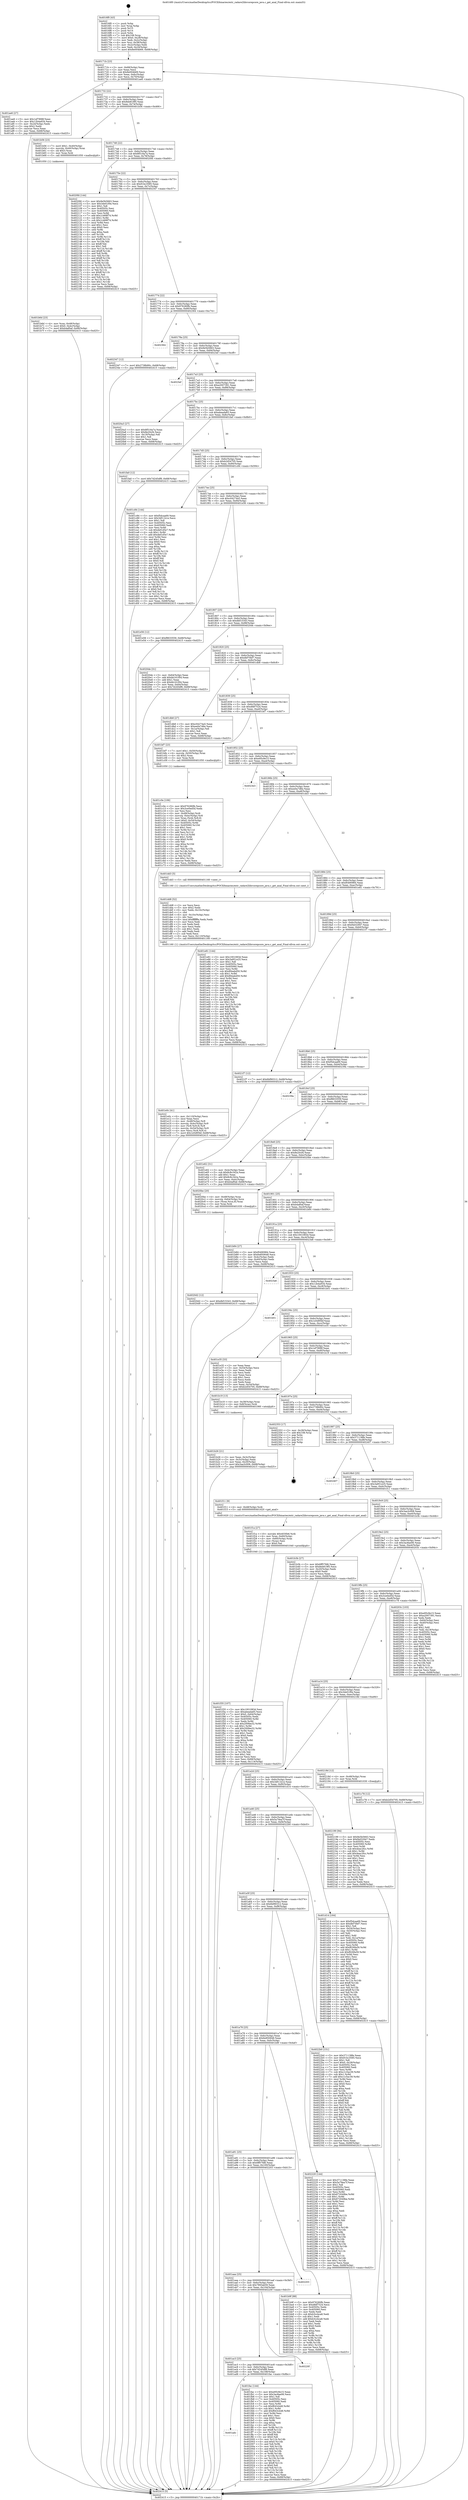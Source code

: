 digraph "0x4016f0" {
  label = "0x4016f0 (/mnt/c/Users/mathe/Desktop/tcc/POCII/binaries/extr_radare2librcorepcore_java.c_get_anal_Final-ollvm.out::main(0))"
  labelloc = "t"
  node[shape=record]

  Entry [label="",width=0.3,height=0.3,shape=circle,fillcolor=black,style=filled]
  "0x40171b" [label="{
     0x40171b [23]\l
     | [instrs]\l
     &nbsp;&nbsp;0x40171b \<+3\>: mov -0x68(%rbp),%eax\l
     &nbsp;&nbsp;0x40171e \<+2\>: mov %eax,%ecx\l
     &nbsp;&nbsp;0x401720 \<+6\>: sub $0x8e004b69,%ecx\l
     &nbsp;&nbsp;0x401726 \<+3\>: mov %eax,-0x6c(%rbp)\l
     &nbsp;&nbsp;0x401729 \<+3\>: mov %ecx,-0x70(%rbp)\l
     &nbsp;&nbsp;0x40172c \<+6\>: je 0000000000401ae6 \<main+0x3f6\>\l
  }"]
  "0x401ae6" [label="{
     0x401ae6 [27]\l
     | [instrs]\l
     &nbsp;&nbsp;0x401ae6 \<+5\>: mov $0x1ef7898f,%eax\l
     &nbsp;&nbsp;0x401aeb \<+5\>: mov $0x12b4a934,%ecx\l
     &nbsp;&nbsp;0x401af0 \<+3\>: mov -0x24(%rbp),%edx\l
     &nbsp;&nbsp;0x401af3 \<+3\>: cmp $0x2,%edx\l
     &nbsp;&nbsp;0x401af6 \<+3\>: cmovne %ecx,%eax\l
     &nbsp;&nbsp;0x401af9 \<+3\>: mov %eax,-0x68(%rbp)\l
     &nbsp;&nbsp;0x401afc \<+5\>: jmp 0000000000402415 \<main+0xd25\>\l
  }"]
  "0x401732" [label="{
     0x401732 [22]\l
     | [instrs]\l
     &nbsp;&nbsp;0x401732 \<+5\>: jmp 0000000000401737 \<main+0x47\>\l
     &nbsp;&nbsp;0x401737 \<+3\>: mov -0x6c(%rbp),%eax\l
     &nbsp;&nbsp;0x40173a \<+5\>: sub $0x8eb819f5,%eax\l
     &nbsp;&nbsp;0x40173f \<+3\>: mov %eax,-0x74(%rbp)\l
     &nbsp;&nbsp;0x401742 \<+6\>: je 0000000000401b56 \<main+0x466\>\l
  }"]
  "0x402415" [label="{
     0x402415 [5]\l
     | [instrs]\l
     &nbsp;&nbsp;0x402415 \<+5\>: jmp 000000000040171b \<main+0x2b\>\l
  }"]
  "0x4016f0" [label="{
     0x4016f0 [43]\l
     | [instrs]\l
     &nbsp;&nbsp;0x4016f0 \<+1\>: push %rbp\l
     &nbsp;&nbsp;0x4016f1 \<+3\>: mov %rsp,%rbp\l
     &nbsp;&nbsp;0x4016f4 \<+2\>: push %r15\l
     &nbsp;&nbsp;0x4016f6 \<+2\>: push %r14\l
     &nbsp;&nbsp;0x4016f8 \<+1\>: push %rbx\l
     &nbsp;&nbsp;0x4016f9 \<+7\>: sub $0x108,%rsp\l
     &nbsp;&nbsp;0x401700 \<+7\>: movl $0x0,-0x28(%rbp)\l
     &nbsp;&nbsp;0x401707 \<+3\>: mov %edi,-0x2c(%rbp)\l
     &nbsp;&nbsp;0x40170a \<+4\>: mov %rsi,-0x38(%rbp)\l
     &nbsp;&nbsp;0x40170e \<+3\>: mov -0x2c(%rbp),%edi\l
     &nbsp;&nbsp;0x401711 \<+3\>: mov %edi,-0x24(%rbp)\l
     &nbsp;&nbsp;0x401714 \<+7\>: movl $0x8e004b69,-0x68(%rbp)\l
  }"]
  Exit [label="",width=0.3,height=0.3,shape=circle,fillcolor=black,style=filled,peripheries=2]
  "0x401b56" [label="{
     0x401b56 [23]\l
     | [instrs]\l
     &nbsp;&nbsp;0x401b56 \<+7\>: movl $0x1,-0x40(%rbp)\l
     &nbsp;&nbsp;0x401b5d \<+4\>: movslq -0x40(%rbp),%rax\l
     &nbsp;&nbsp;0x401b61 \<+4\>: shl $0x3,%rax\l
     &nbsp;&nbsp;0x401b65 \<+3\>: mov %rax,%rdi\l
     &nbsp;&nbsp;0x401b68 \<+5\>: call 0000000000401050 \<malloc@plt\>\l
     | [calls]\l
     &nbsp;&nbsp;0x401050 \{1\} (unknown)\l
  }"]
  "0x401748" [label="{
     0x401748 [22]\l
     | [instrs]\l
     &nbsp;&nbsp;0x401748 \<+5\>: jmp 000000000040174d \<main+0x5d\>\l
     &nbsp;&nbsp;0x40174d \<+3\>: mov -0x6c(%rbp),%eax\l
     &nbsp;&nbsp;0x401750 \<+5\>: sub $0x8f516a7a,%eax\l
     &nbsp;&nbsp;0x401755 \<+3\>: mov %eax,-0x78(%rbp)\l
     &nbsp;&nbsp;0x401758 \<+6\>: je 00000000004020fd \<main+0xa0d\>\l
  }"]
  "0x402199" [label="{
     0x402199 [94]\l
     | [instrs]\l
     &nbsp;&nbsp;0x402199 \<+5\>: mov $0x9e5b5663,%ecx\l
     &nbsp;&nbsp;0x40219e \<+5\>: mov $0xf4d32947,%edx\l
     &nbsp;&nbsp;0x4021a3 \<+7\>: mov 0x40505c,%esi\l
     &nbsp;&nbsp;0x4021aa \<+8\>: mov 0x405060,%r8d\l
     &nbsp;&nbsp;0x4021b2 \<+3\>: mov %esi,%r9d\l
     &nbsp;&nbsp;0x4021b5 \<+7\>: sub $0x4eac2fcc,%r9d\l
     &nbsp;&nbsp;0x4021bc \<+4\>: sub $0x1,%r9d\l
     &nbsp;&nbsp;0x4021c0 \<+7\>: add $0x4eac2fcc,%r9d\l
     &nbsp;&nbsp;0x4021c7 \<+4\>: imul %r9d,%esi\l
     &nbsp;&nbsp;0x4021cb \<+3\>: and $0x1,%esi\l
     &nbsp;&nbsp;0x4021ce \<+3\>: cmp $0x0,%esi\l
     &nbsp;&nbsp;0x4021d1 \<+4\>: sete %r10b\l
     &nbsp;&nbsp;0x4021d5 \<+4\>: cmp $0xa,%r8d\l
     &nbsp;&nbsp;0x4021d9 \<+4\>: setl %r11b\l
     &nbsp;&nbsp;0x4021dd \<+3\>: mov %r10b,%bl\l
     &nbsp;&nbsp;0x4021e0 \<+3\>: and %r11b,%bl\l
     &nbsp;&nbsp;0x4021e3 \<+3\>: xor %r11b,%r10b\l
     &nbsp;&nbsp;0x4021e6 \<+3\>: or %r10b,%bl\l
     &nbsp;&nbsp;0x4021e9 \<+3\>: test $0x1,%bl\l
     &nbsp;&nbsp;0x4021ec \<+3\>: cmovne %edx,%ecx\l
     &nbsp;&nbsp;0x4021ef \<+3\>: mov %ecx,-0x68(%rbp)\l
     &nbsp;&nbsp;0x4021f2 \<+5\>: jmp 0000000000402415 \<main+0xd25\>\l
  }"]
  "0x4020fd" [label="{
     0x4020fd [144]\l
     | [instrs]\l
     &nbsp;&nbsp;0x4020fd \<+5\>: mov $0x9e5b5663,%eax\l
     &nbsp;&nbsp;0x402102 \<+5\>: mov $0x3de01f0e,%ecx\l
     &nbsp;&nbsp;0x402107 \<+2\>: mov $0x1,%dl\l
     &nbsp;&nbsp;0x402109 \<+7\>: mov 0x40505c,%esi\l
     &nbsp;&nbsp;0x402110 \<+7\>: mov 0x405060,%edi\l
     &nbsp;&nbsp;0x402117 \<+3\>: mov %esi,%r8d\l
     &nbsp;&nbsp;0x40211a \<+7\>: add $0x1c468f74,%r8d\l
     &nbsp;&nbsp;0x402121 \<+4\>: sub $0x1,%r8d\l
     &nbsp;&nbsp;0x402125 \<+7\>: sub $0x1c468f74,%r8d\l
     &nbsp;&nbsp;0x40212c \<+4\>: imul %r8d,%esi\l
     &nbsp;&nbsp;0x402130 \<+3\>: and $0x1,%esi\l
     &nbsp;&nbsp;0x402133 \<+3\>: cmp $0x0,%esi\l
     &nbsp;&nbsp;0x402136 \<+4\>: sete %r9b\l
     &nbsp;&nbsp;0x40213a \<+3\>: cmp $0xa,%edi\l
     &nbsp;&nbsp;0x40213d \<+4\>: setl %r10b\l
     &nbsp;&nbsp;0x402141 \<+3\>: mov %r9b,%r11b\l
     &nbsp;&nbsp;0x402144 \<+4\>: xor $0xff,%r11b\l
     &nbsp;&nbsp;0x402148 \<+3\>: mov %r10b,%bl\l
     &nbsp;&nbsp;0x40214b \<+3\>: xor $0xff,%bl\l
     &nbsp;&nbsp;0x40214e \<+3\>: xor $0x1,%dl\l
     &nbsp;&nbsp;0x402151 \<+3\>: mov %r11b,%r14b\l
     &nbsp;&nbsp;0x402154 \<+4\>: and $0xff,%r14b\l
     &nbsp;&nbsp;0x402158 \<+3\>: and %dl,%r9b\l
     &nbsp;&nbsp;0x40215b \<+3\>: mov %bl,%r15b\l
     &nbsp;&nbsp;0x40215e \<+4\>: and $0xff,%r15b\l
     &nbsp;&nbsp;0x402162 \<+3\>: and %dl,%r10b\l
     &nbsp;&nbsp;0x402165 \<+3\>: or %r9b,%r14b\l
     &nbsp;&nbsp;0x402168 \<+3\>: or %r10b,%r15b\l
     &nbsp;&nbsp;0x40216b \<+3\>: xor %r15b,%r14b\l
     &nbsp;&nbsp;0x40216e \<+3\>: or %bl,%r11b\l
     &nbsp;&nbsp;0x402171 \<+4\>: xor $0xff,%r11b\l
     &nbsp;&nbsp;0x402175 \<+3\>: or $0x1,%dl\l
     &nbsp;&nbsp;0x402178 \<+3\>: and %dl,%r11b\l
     &nbsp;&nbsp;0x40217b \<+3\>: or %r11b,%r14b\l
     &nbsp;&nbsp;0x40217e \<+4\>: test $0x1,%r14b\l
     &nbsp;&nbsp;0x402182 \<+3\>: cmovne %ecx,%eax\l
     &nbsp;&nbsp;0x402185 \<+3\>: mov %eax,-0x68(%rbp)\l
     &nbsp;&nbsp;0x402188 \<+5\>: jmp 0000000000402415 \<main+0xd25\>\l
  }"]
  "0x40175e" [label="{
     0x40175e [22]\l
     | [instrs]\l
     &nbsp;&nbsp;0x40175e \<+5\>: jmp 0000000000401763 \<main+0x73\>\l
     &nbsp;&nbsp;0x401763 \<+3\>: mov -0x6c(%rbp),%eax\l
     &nbsp;&nbsp;0x401766 \<+5\>: sub $0x91bc3585,%eax\l
     &nbsp;&nbsp;0x40176b \<+3\>: mov %eax,-0x7c(%rbp)\l
     &nbsp;&nbsp;0x40176e \<+6\>: je 0000000000402347 \<main+0xc57\>\l
  }"]
  "0x4020d2" [label="{
     0x4020d2 [12]\l
     | [instrs]\l
     &nbsp;&nbsp;0x4020d2 \<+7\>: movl $0xdbf15343,-0x68(%rbp)\l
     &nbsp;&nbsp;0x4020d9 \<+5\>: jmp 0000000000402415 \<main+0xd25\>\l
  }"]
  "0x402347" [label="{
     0x402347 [12]\l
     | [instrs]\l
     &nbsp;&nbsp;0x402347 \<+7\>: movl $0x2738b90c,-0x68(%rbp)\l
     &nbsp;&nbsp;0x40234e \<+5\>: jmp 0000000000402415 \<main+0xd25\>\l
  }"]
  "0x401774" [label="{
     0x401774 [22]\l
     | [instrs]\l
     &nbsp;&nbsp;0x401774 \<+5\>: jmp 0000000000401779 \<main+0x89\>\l
     &nbsp;&nbsp;0x401779 \<+3\>: mov -0x6c(%rbp),%eax\l
     &nbsp;&nbsp;0x40177c \<+5\>: sub $0x976280fb,%eax\l
     &nbsp;&nbsp;0x401781 \<+3\>: mov %eax,-0x80(%rbp)\l
     &nbsp;&nbsp;0x401784 \<+6\>: je 0000000000402364 \<main+0xc74\>\l
  }"]
  "0x401adc" [label="{
     0x401adc\l
  }", style=dashed]
  "0x402364" [label="{
     0x402364\l
  }", style=dashed]
  "0x40178a" [label="{
     0x40178a [25]\l
     | [instrs]\l
     &nbsp;&nbsp;0x40178a \<+5\>: jmp 000000000040178f \<main+0x9f\>\l
     &nbsp;&nbsp;0x40178f \<+3\>: mov -0x6c(%rbp),%eax\l
     &nbsp;&nbsp;0x401792 \<+5\>: sub $0x9e5b5663,%eax\l
     &nbsp;&nbsp;0x401797 \<+6\>: mov %eax,-0x84(%rbp)\l
     &nbsp;&nbsp;0x40179d \<+6\>: je 00000000004023ef \<main+0xcff\>\l
  }"]
  "0x401fac" [label="{
     0x401fac [144]\l
     | [instrs]\l
     &nbsp;&nbsp;0x401fac \<+5\>: mov $0xe95c9e15,%eax\l
     &nbsp;&nbsp;0x401fb1 \<+5\>: mov $0x3ac8ae06,%ecx\l
     &nbsp;&nbsp;0x401fb6 \<+2\>: mov $0x1,%dl\l
     &nbsp;&nbsp;0x401fb8 \<+7\>: mov 0x40505c,%esi\l
     &nbsp;&nbsp;0x401fbf \<+7\>: mov 0x405060,%edi\l
     &nbsp;&nbsp;0x401fc6 \<+3\>: mov %esi,%r8d\l
     &nbsp;&nbsp;0x401fc9 \<+7\>: sub $0xf643cb48,%r8d\l
     &nbsp;&nbsp;0x401fd0 \<+4\>: sub $0x1,%r8d\l
     &nbsp;&nbsp;0x401fd4 \<+7\>: add $0xf643cb48,%r8d\l
     &nbsp;&nbsp;0x401fdb \<+4\>: imul %r8d,%esi\l
     &nbsp;&nbsp;0x401fdf \<+3\>: and $0x1,%esi\l
     &nbsp;&nbsp;0x401fe2 \<+3\>: cmp $0x0,%esi\l
     &nbsp;&nbsp;0x401fe5 \<+4\>: sete %r9b\l
     &nbsp;&nbsp;0x401fe9 \<+3\>: cmp $0xa,%edi\l
     &nbsp;&nbsp;0x401fec \<+4\>: setl %r10b\l
     &nbsp;&nbsp;0x401ff0 \<+3\>: mov %r9b,%r11b\l
     &nbsp;&nbsp;0x401ff3 \<+4\>: xor $0xff,%r11b\l
     &nbsp;&nbsp;0x401ff7 \<+3\>: mov %r10b,%bl\l
     &nbsp;&nbsp;0x401ffa \<+3\>: xor $0xff,%bl\l
     &nbsp;&nbsp;0x401ffd \<+3\>: xor $0x0,%dl\l
     &nbsp;&nbsp;0x402000 \<+3\>: mov %r11b,%r14b\l
     &nbsp;&nbsp;0x402003 \<+4\>: and $0x0,%r14b\l
     &nbsp;&nbsp;0x402007 \<+3\>: and %dl,%r9b\l
     &nbsp;&nbsp;0x40200a \<+3\>: mov %bl,%r15b\l
     &nbsp;&nbsp;0x40200d \<+4\>: and $0x0,%r15b\l
     &nbsp;&nbsp;0x402011 \<+3\>: and %dl,%r10b\l
     &nbsp;&nbsp;0x402014 \<+3\>: or %r9b,%r14b\l
     &nbsp;&nbsp;0x402017 \<+3\>: or %r10b,%r15b\l
     &nbsp;&nbsp;0x40201a \<+3\>: xor %r15b,%r14b\l
     &nbsp;&nbsp;0x40201d \<+3\>: or %bl,%r11b\l
     &nbsp;&nbsp;0x402020 \<+4\>: xor $0xff,%r11b\l
     &nbsp;&nbsp;0x402024 \<+3\>: or $0x0,%dl\l
     &nbsp;&nbsp;0x402027 \<+3\>: and %dl,%r11b\l
     &nbsp;&nbsp;0x40202a \<+3\>: or %r11b,%r14b\l
     &nbsp;&nbsp;0x40202d \<+4\>: test $0x1,%r14b\l
     &nbsp;&nbsp;0x402031 \<+3\>: cmovne %ecx,%eax\l
     &nbsp;&nbsp;0x402034 \<+3\>: mov %eax,-0x68(%rbp)\l
     &nbsp;&nbsp;0x402037 \<+5\>: jmp 0000000000402415 \<main+0xd25\>\l
  }"]
  "0x4023ef" [label="{
     0x4023ef\l
  }", style=dashed]
  "0x4017a3" [label="{
     0x4017a3 [25]\l
     | [instrs]\l
     &nbsp;&nbsp;0x4017a3 \<+5\>: jmp 00000000004017a8 \<main+0xb8\>\l
     &nbsp;&nbsp;0x4017a8 \<+3\>: mov -0x6c(%rbp),%eax\l
     &nbsp;&nbsp;0x4017ab \<+5\>: sub $0xa2007391,%eax\l
     &nbsp;&nbsp;0x4017b0 \<+6\>: mov %eax,-0x88(%rbp)\l
     &nbsp;&nbsp;0x4017b6 \<+6\>: je 00000000004020a3 \<main+0x9b3\>\l
  }"]
  "0x401ac3" [label="{
     0x401ac3 [25]\l
     | [instrs]\l
     &nbsp;&nbsp;0x401ac3 \<+5\>: jmp 0000000000401ac8 \<main+0x3d8\>\l
     &nbsp;&nbsp;0x401ac8 \<+3\>: mov -0x6c(%rbp),%eax\l
     &nbsp;&nbsp;0x401acb \<+5\>: sub $0x7d245df8,%eax\l
     &nbsp;&nbsp;0x401ad0 \<+6\>: mov %eax,-0x108(%rbp)\l
     &nbsp;&nbsp;0x401ad6 \<+6\>: je 0000000000401fac \<main+0x8bc\>\l
  }"]
  "0x4020a3" [label="{
     0x4020a3 [27]\l
     | [instrs]\l
     &nbsp;&nbsp;0x4020a3 \<+5\>: mov $0x8f516a7a,%eax\l
     &nbsp;&nbsp;0x4020a8 \<+5\>: mov $0x8e20cf4,%ecx\l
     &nbsp;&nbsp;0x4020ad \<+3\>: mov -0x19(%rbp),%dl\l
     &nbsp;&nbsp;0x4020b0 \<+3\>: test $0x1,%dl\l
     &nbsp;&nbsp;0x4020b3 \<+3\>: cmovne %ecx,%eax\l
     &nbsp;&nbsp;0x4020b6 \<+3\>: mov %eax,-0x68(%rbp)\l
     &nbsp;&nbsp;0x4020b9 \<+5\>: jmp 0000000000402415 \<main+0xd25\>\l
  }"]
  "0x4017bc" [label="{
     0x4017bc [25]\l
     | [instrs]\l
     &nbsp;&nbsp;0x4017bc \<+5\>: jmp 00000000004017c1 \<main+0xd1\>\l
     &nbsp;&nbsp;0x4017c1 \<+3\>: mov -0x6c(%rbp),%eax\l
     &nbsp;&nbsp;0x4017c4 \<+5\>: sub $0xabeada65,%eax\l
     &nbsp;&nbsp;0x4017c9 \<+6\>: mov %eax,-0x8c(%rbp)\l
     &nbsp;&nbsp;0x4017cf \<+6\>: je 0000000000401fa0 \<main+0x8b0\>\l
  }"]
  "0x40220f" [label="{
     0x40220f\l
  }", style=dashed]
  "0x401fa0" [label="{
     0x401fa0 [12]\l
     | [instrs]\l
     &nbsp;&nbsp;0x401fa0 \<+7\>: movl $0x7d245df8,-0x68(%rbp)\l
     &nbsp;&nbsp;0x401fa7 \<+5\>: jmp 0000000000402415 \<main+0xd25\>\l
  }"]
  "0x4017d5" [label="{
     0x4017d5 [25]\l
     | [instrs]\l
     &nbsp;&nbsp;0x4017d5 \<+5\>: jmp 00000000004017da \<main+0xea\>\l
     &nbsp;&nbsp;0x4017da \<+3\>: mov -0x6c(%rbp),%eax\l
     &nbsp;&nbsp;0x4017dd \<+5\>: sub $0xb2d54705,%eax\l
     &nbsp;&nbsp;0x4017e2 \<+6\>: mov %eax,-0x90(%rbp)\l
     &nbsp;&nbsp;0x4017e8 \<+6\>: je 0000000000401c84 \<main+0x594\>\l
  }"]
  "0x401aaa" [label="{
     0x401aaa [25]\l
     | [instrs]\l
     &nbsp;&nbsp;0x401aaa \<+5\>: jmp 0000000000401aaf \<main+0x3bf\>\l
     &nbsp;&nbsp;0x401aaf \<+3\>: mov -0x6c(%rbp),%eax\l
     &nbsp;&nbsp;0x401ab2 \<+5\>: sub $0x7893ab59,%eax\l
     &nbsp;&nbsp;0x401ab7 \<+6\>: mov %eax,-0x104(%rbp)\l
     &nbsp;&nbsp;0x401abd \<+6\>: je 000000000040220f \<main+0xb1f\>\l
  }"]
  "0x401c84" [label="{
     0x401c84 [144]\l
     | [instrs]\l
     &nbsp;&nbsp;0x401c84 \<+5\>: mov $0xf5dcaa69,%eax\l
     &nbsp;&nbsp;0x401c89 \<+5\>: mov $0x3df11b1e,%ecx\l
     &nbsp;&nbsp;0x401c8e \<+2\>: mov $0x1,%dl\l
     &nbsp;&nbsp;0x401c90 \<+7\>: mov 0x40505c,%esi\l
     &nbsp;&nbsp;0x401c97 \<+7\>: mov 0x405060,%edi\l
     &nbsp;&nbsp;0x401c9e \<+3\>: mov %esi,%r8d\l
     &nbsp;&nbsp;0x401ca1 \<+7\>: sub $0xdef1d5e7,%r8d\l
     &nbsp;&nbsp;0x401ca8 \<+4\>: sub $0x1,%r8d\l
     &nbsp;&nbsp;0x401cac \<+7\>: add $0xdef1d5e7,%r8d\l
     &nbsp;&nbsp;0x401cb3 \<+4\>: imul %r8d,%esi\l
     &nbsp;&nbsp;0x401cb7 \<+3\>: and $0x1,%esi\l
     &nbsp;&nbsp;0x401cba \<+3\>: cmp $0x0,%esi\l
     &nbsp;&nbsp;0x401cbd \<+4\>: sete %r9b\l
     &nbsp;&nbsp;0x401cc1 \<+3\>: cmp $0xa,%edi\l
     &nbsp;&nbsp;0x401cc4 \<+4\>: setl %r10b\l
     &nbsp;&nbsp;0x401cc8 \<+3\>: mov %r9b,%r11b\l
     &nbsp;&nbsp;0x401ccb \<+4\>: xor $0xff,%r11b\l
     &nbsp;&nbsp;0x401ccf \<+3\>: mov %r10b,%bl\l
     &nbsp;&nbsp;0x401cd2 \<+3\>: xor $0xff,%bl\l
     &nbsp;&nbsp;0x401cd5 \<+3\>: xor $0x0,%dl\l
     &nbsp;&nbsp;0x401cd8 \<+3\>: mov %r11b,%r14b\l
     &nbsp;&nbsp;0x401cdb \<+4\>: and $0x0,%r14b\l
     &nbsp;&nbsp;0x401cdf \<+3\>: and %dl,%r9b\l
     &nbsp;&nbsp;0x401ce2 \<+3\>: mov %bl,%r15b\l
     &nbsp;&nbsp;0x401ce5 \<+4\>: and $0x0,%r15b\l
     &nbsp;&nbsp;0x401ce9 \<+3\>: and %dl,%r10b\l
     &nbsp;&nbsp;0x401cec \<+3\>: or %r9b,%r14b\l
     &nbsp;&nbsp;0x401cef \<+3\>: or %r10b,%r15b\l
     &nbsp;&nbsp;0x401cf2 \<+3\>: xor %r15b,%r14b\l
     &nbsp;&nbsp;0x401cf5 \<+3\>: or %bl,%r11b\l
     &nbsp;&nbsp;0x401cf8 \<+4\>: xor $0xff,%r11b\l
     &nbsp;&nbsp;0x401cfc \<+3\>: or $0x0,%dl\l
     &nbsp;&nbsp;0x401cff \<+3\>: and %dl,%r11b\l
     &nbsp;&nbsp;0x401d02 \<+3\>: or %r11b,%r14b\l
     &nbsp;&nbsp;0x401d05 \<+4\>: test $0x1,%r14b\l
     &nbsp;&nbsp;0x401d09 \<+3\>: cmovne %ecx,%eax\l
     &nbsp;&nbsp;0x401d0c \<+3\>: mov %eax,-0x68(%rbp)\l
     &nbsp;&nbsp;0x401d0f \<+5\>: jmp 0000000000402415 \<main+0xd25\>\l
  }"]
  "0x4017ee" [label="{
     0x4017ee [25]\l
     | [instrs]\l
     &nbsp;&nbsp;0x4017ee \<+5\>: jmp 00000000004017f3 \<main+0x103\>\l
     &nbsp;&nbsp;0x4017f3 \<+3\>: mov -0x6c(%rbp),%eax\l
     &nbsp;&nbsp;0x4017f6 \<+5\>: sub $0xc04274a5,%eax\l
     &nbsp;&nbsp;0x4017fb \<+6\>: mov %eax,-0x94(%rbp)\l
     &nbsp;&nbsp;0x401801 \<+6\>: je 0000000000401e56 \<main+0x766\>\l
  }"]
  "0x402203" [label="{
     0x402203\l
  }", style=dashed]
  "0x401e56" [label="{
     0x401e56 [12]\l
     | [instrs]\l
     &nbsp;&nbsp;0x401e56 \<+7\>: movl $0xf8633559,-0x68(%rbp)\l
     &nbsp;&nbsp;0x401e5d \<+5\>: jmp 0000000000402415 \<main+0xd25\>\l
  }"]
  "0x401807" [label="{
     0x401807 [25]\l
     | [instrs]\l
     &nbsp;&nbsp;0x401807 \<+5\>: jmp 000000000040180c \<main+0x11c\>\l
     &nbsp;&nbsp;0x40180c \<+3\>: mov -0x6c(%rbp),%eax\l
     &nbsp;&nbsp;0x40180f \<+5\>: sub $0xdbf15343,%eax\l
     &nbsp;&nbsp;0x401814 \<+6\>: mov %eax,-0x98(%rbp)\l
     &nbsp;&nbsp;0x40181a \<+6\>: je 00000000004020de \<main+0x9ee\>\l
  }"]
  "0x401f35" [label="{
     0x401f35 [107]\l
     | [instrs]\l
     &nbsp;&nbsp;0x401f35 \<+5\>: mov $0x1001083d,%esi\l
     &nbsp;&nbsp;0x401f3a \<+5\>: mov $0xabeada65,%ecx\l
     &nbsp;&nbsp;0x401f3f \<+7\>: movl $0x0,-0x64(%rbp)\l
     &nbsp;&nbsp;0x401f46 \<+7\>: mov 0x40505c,%edx\l
     &nbsp;&nbsp;0x401f4d \<+8\>: mov 0x405060,%r8d\l
     &nbsp;&nbsp;0x401f55 \<+3\>: mov %edx,%r9d\l
     &nbsp;&nbsp;0x401f58 \<+7\>: sub $0x200fee32,%r9d\l
     &nbsp;&nbsp;0x401f5f \<+4\>: sub $0x1,%r9d\l
     &nbsp;&nbsp;0x401f63 \<+7\>: add $0x200fee32,%r9d\l
     &nbsp;&nbsp;0x401f6a \<+4\>: imul %r9d,%edx\l
     &nbsp;&nbsp;0x401f6e \<+3\>: and $0x1,%edx\l
     &nbsp;&nbsp;0x401f71 \<+3\>: cmp $0x0,%edx\l
     &nbsp;&nbsp;0x401f74 \<+4\>: sete %r10b\l
     &nbsp;&nbsp;0x401f78 \<+4\>: cmp $0xa,%r8d\l
     &nbsp;&nbsp;0x401f7c \<+4\>: setl %r11b\l
     &nbsp;&nbsp;0x401f80 \<+3\>: mov %r10b,%bl\l
     &nbsp;&nbsp;0x401f83 \<+3\>: and %r11b,%bl\l
     &nbsp;&nbsp;0x401f86 \<+3\>: xor %r11b,%r10b\l
     &nbsp;&nbsp;0x401f89 \<+3\>: or %r10b,%bl\l
     &nbsp;&nbsp;0x401f8c \<+3\>: test $0x1,%bl\l
     &nbsp;&nbsp;0x401f8f \<+3\>: cmovne %ecx,%esi\l
     &nbsp;&nbsp;0x401f92 \<+3\>: mov %esi,-0x68(%rbp)\l
     &nbsp;&nbsp;0x401f95 \<+6\>: mov %eax,-0x114(%rbp)\l
     &nbsp;&nbsp;0x401f9b \<+5\>: jmp 0000000000402415 \<main+0xd25\>\l
  }"]
  "0x4020de" [label="{
     0x4020de [31]\l
     | [instrs]\l
     &nbsp;&nbsp;0x4020de \<+3\>: mov -0x64(%rbp),%eax\l
     &nbsp;&nbsp;0x4020e1 \<+5\>: add $0xbb161f04,%eax\l
     &nbsp;&nbsp;0x4020e6 \<+3\>: add $0x1,%eax\l
     &nbsp;&nbsp;0x4020e9 \<+5\>: sub $0xbb161f04,%eax\l
     &nbsp;&nbsp;0x4020ee \<+3\>: mov %eax,-0x64(%rbp)\l
     &nbsp;&nbsp;0x4020f1 \<+7\>: movl $0x7d245df8,-0x68(%rbp)\l
     &nbsp;&nbsp;0x4020f8 \<+5\>: jmp 0000000000402415 \<main+0xd25\>\l
  }"]
  "0x401820" [label="{
     0x401820 [25]\l
     | [instrs]\l
     &nbsp;&nbsp;0x401820 \<+5\>: jmp 0000000000401825 \<main+0x135\>\l
     &nbsp;&nbsp;0x401825 \<+3\>: mov -0x6c(%rbp),%eax\l
     &nbsp;&nbsp;0x401828 \<+5\>: sub $0xdbf70bf7,%eax\l
     &nbsp;&nbsp;0x40182d \<+6\>: mov %eax,-0x9c(%rbp)\l
     &nbsp;&nbsp;0x401833 \<+6\>: je 0000000000401db8 \<main+0x6c8\>\l
  }"]
  "0x401f1a" [label="{
     0x401f1a [27]\l
     | [instrs]\l
     &nbsp;&nbsp;0x401f1a \<+10\>: movabs $0x4030b6,%rdi\l
     &nbsp;&nbsp;0x401f24 \<+4\>: mov %rax,-0x60(%rbp)\l
     &nbsp;&nbsp;0x401f28 \<+4\>: mov -0x60(%rbp),%rax\l
     &nbsp;&nbsp;0x401f2c \<+2\>: mov (%rax),%esi\l
     &nbsp;&nbsp;0x401f2e \<+2\>: mov $0x0,%al\l
     &nbsp;&nbsp;0x401f30 \<+5\>: call 0000000000401040 \<printf@plt\>\l
     | [calls]\l
     &nbsp;&nbsp;0x401040 \{1\} (unknown)\l
  }"]
  "0x401db8" [label="{
     0x401db8 [27]\l
     | [instrs]\l
     &nbsp;&nbsp;0x401db8 \<+5\>: mov $0xc04274a5,%eax\l
     &nbsp;&nbsp;0x401dbd \<+5\>: mov $0xee0a7d6e,%ecx\l
     &nbsp;&nbsp;0x401dc2 \<+3\>: mov -0x1a(%rbp),%dl\l
     &nbsp;&nbsp;0x401dc5 \<+3\>: test $0x1,%dl\l
     &nbsp;&nbsp;0x401dc8 \<+3\>: cmovne %ecx,%eax\l
     &nbsp;&nbsp;0x401dcb \<+3\>: mov %eax,-0x68(%rbp)\l
     &nbsp;&nbsp;0x401dce \<+5\>: jmp 0000000000402415 \<main+0xd25\>\l
  }"]
  "0x401839" [label="{
     0x401839 [25]\l
     | [instrs]\l
     &nbsp;&nbsp;0x401839 \<+5\>: jmp 000000000040183e \<main+0x14e\>\l
     &nbsp;&nbsp;0x40183e \<+3\>: mov -0x6c(%rbp),%eax\l
     &nbsp;&nbsp;0x401841 \<+5\>: sub $0xdfdf7524,%eax\l
     &nbsp;&nbsp;0x401846 \<+6\>: mov %eax,-0xa0(%rbp)\l
     &nbsp;&nbsp;0x40184c \<+6\>: je 0000000000401bf7 \<main+0x507\>\l
  }"]
  "0x401e0c" [label="{
     0x401e0c [41]\l
     | [instrs]\l
     &nbsp;&nbsp;0x401e0c \<+6\>: mov -0x110(%rbp),%ecx\l
     &nbsp;&nbsp;0x401e12 \<+3\>: imul %eax,%ecx\l
     &nbsp;&nbsp;0x401e15 \<+4\>: mov -0x48(%rbp),%r8\l
     &nbsp;&nbsp;0x401e19 \<+4\>: movslq -0x4c(%rbp),%r9\l
     &nbsp;&nbsp;0x401e1d \<+4\>: mov (%r8,%r9,8),%r8\l
     &nbsp;&nbsp;0x401e21 \<+4\>: movslq -0x54(%rbp),%r9\l
     &nbsp;&nbsp;0x401e25 \<+4\>: mov %ecx,(%r8,%r9,4)\l
     &nbsp;&nbsp;0x401e29 \<+7\>: movl $0x1e5d95bf,-0x68(%rbp)\l
     &nbsp;&nbsp;0x401e30 \<+5\>: jmp 0000000000402415 \<main+0xd25\>\l
  }"]
  "0x401bf7" [label="{
     0x401bf7 [23]\l
     | [instrs]\l
     &nbsp;&nbsp;0x401bf7 \<+7\>: movl $0x1,-0x50(%rbp)\l
     &nbsp;&nbsp;0x401bfe \<+4\>: movslq -0x50(%rbp),%rax\l
     &nbsp;&nbsp;0x401c02 \<+4\>: shl $0x2,%rax\l
     &nbsp;&nbsp;0x401c06 \<+3\>: mov %rax,%rdi\l
     &nbsp;&nbsp;0x401c09 \<+5\>: call 0000000000401050 \<malloc@plt\>\l
     | [calls]\l
     &nbsp;&nbsp;0x401050 \{1\} (unknown)\l
  }"]
  "0x401852" [label="{
     0x401852 [25]\l
     | [instrs]\l
     &nbsp;&nbsp;0x401852 \<+5\>: jmp 0000000000401857 \<main+0x167\>\l
     &nbsp;&nbsp;0x401857 \<+3\>: mov -0x6c(%rbp),%eax\l
     &nbsp;&nbsp;0x40185a \<+5\>: sub $0xe95c9e15,%eax\l
     &nbsp;&nbsp;0x40185f \<+6\>: mov %eax,-0xa4(%rbp)\l
     &nbsp;&nbsp;0x401865 \<+6\>: je 00000000004023e3 \<main+0xcf3\>\l
  }"]
  "0x401dd8" [label="{
     0x401dd8 [52]\l
     | [instrs]\l
     &nbsp;&nbsp;0x401dd8 \<+2\>: xor %ecx,%ecx\l
     &nbsp;&nbsp;0x401dda \<+5\>: mov $0x2,%edx\l
     &nbsp;&nbsp;0x401ddf \<+6\>: mov %edx,-0x10c(%rbp)\l
     &nbsp;&nbsp;0x401de5 \<+1\>: cltd\l
     &nbsp;&nbsp;0x401de6 \<+6\>: mov -0x10c(%rbp),%esi\l
     &nbsp;&nbsp;0x401dec \<+2\>: idiv %esi\l
     &nbsp;&nbsp;0x401dee \<+6\>: imul $0xfffffffe,%edx,%edx\l
     &nbsp;&nbsp;0x401df4 \<+2\>: mov %ecx,%edi\l
     &nbsp;&nbsp;0x401df6 \<+2\>: sub %edx,%edi\l
     &nbsp;&nbsp;0x401df8 \<+2\>: mov %ecx,%edx\l
     &nbsp;&nbsp;0x401dfa \<+3\>: sub $0x1,%edx\l
     &nbsp;&nbsp;0x401dfd \<+2\>: add %edx,%edi\l
     &nbsp;&nbsp;0x401dff \<+2\>: sub %edi,%ecx\l
     &nbsp;&nbsp;0x401e01 \<+6\>: mov %ecx,-0x110(%rbp)\l
     &nbsp;&nbsp;0x401e07 \<+5\>: call 0000000000401160 \<next_i\>\l
     | [calls]\l
     &nbsp;&nbsp;0x401160 \{1\} (/mnt/c/Users/mathe/Desktop/tcc/POCII/binaries/extr_radare2librcorepcore_java.c_get_anal_Final-ollvm.out::next_i)\l
  }"]
  "0x4023e3" [label="{
     0x4023e3\l
  }", style=dashed]
  "0x40186b" [label="{
     0x40186b [25]\l
     | [instrs]\l
     &nbsp;&nbsp;0x40186b \<+5\>: jmp 0000000000401870 \<main+0x180\>\l
     &nbsp;&nbsp;0x401870 \<+3\>: mov -0x6c(%rbp),%eax\l
     &nbsp;&nbsp;0x401873 \<+5\>: sub $0xee0a7d6e,%eax\l
     &nbsp;&nbsp;0x401878 \<+6\>: mov %eax,-0xa8(%rbp)\l
     &nbsp;&nbsp;0x40187e \<+6\>: je 0000000000401dd3 \<main+0x6e3\>\l
  }"]
  "0x401c0e" [label="{
     0x401c0e [106]\l
     | [instrs]\l
     &nbsp;&nbsp;0x401c0e \<+5\>: mov $0x976280fb,%ecx\l
     &nbsp;&nbsp;0x401c13 \<+5\>: mov $0x3ce0ed5d,%edx\l
     &nbsp;&nbsp;0x401c18 \<+2\>: xor %esi,%esi\l
     &nbsp;&nbsp;0x401c1a \<+4\>: mov -0x48(%rbp),%rdi\l
     &nbsp;&nbsp;0x401c1e \<+4\>: movslq -0x4c(%rbp),%r8\l
     &nbsp;&nbsp;0x401c22 \<+4\>: mov %rax,(%rdi,%r8,8)\l
     &nbsp;&nbsp;0x401c26 \<+7\>: movl $0x0,-0x54(%rbp)\l
     &nbsp;&nbsp;0x401c2d \<+8\>: mov 0x40505c,%r9d\l
     &nbsp;&nbsp;0x401c35 \<+8\>: mov 0x405060,%r10d\l
     &nbsp;&nbsp;0x401c3d \<+3\>: sub $0x1,%esi\l
     &nbsp;&nbsp;0x401c40 \<+3\>: mov %r9d,%r11d\l
     &nbsp;&nbsp;0x401c43 \<+3\>: add %esi,%r11d\l
     &nbsp;&nbsp;0x401c46 \<+4\>: imul %r11d,%r9d\l
     &nbsp;&nbsp;0x401c4a \<+4\>: and $0x1,%r9d\l
     &nbsp;&nbsp;0x401c4e \<+4\>: cmp $0x0,%r9d\l
     &nbsp;&nbsp;0x401c52 \<+3\>: sete %bl\l
     &nbsp;&nbsp;0x401c55 \<+4\>: cmp $0xa,%r10d\l
     &nbsp;&nbsp;0x401c59 \<+4\>: setl %r14b\l
     &nbsp;&nbsp;0x401c5d \<+3\>: mov %bl,%r15b\l
     &nbsp;&nbsp;0x401c60 \<+3\>: and %r14b,%r15b\l
     &nbsp;&nbsp;0x401c63 \<+3\>: xor %r14b,%bl\l
     &nbsp;&nbsp;0x401c66 \<+3\>: or %bl,%r15b\l
     &nbsp;&nbsp;0x401c69 \<+4\>: test $0x1,%r15b\l
     &nbsp;&nbsp;0x401c6d \<+3\>: cmovne %edx,%ecx\l
     &nbsp;&nbsp;0x401c70 \<+3\>: mov %ecx,-0x68(%rbp)\l
     &nbsp;&nbsp;0x401c73 \<+5\>: jmp 0000000000402415 \<main+0xd25\>\l
  }"]
  "0x401dd3" [label="{
     0x401dd3 [5]\l
     | [instrs]\l
     &nbsp;&nbsp;0x401dd3 \<+5\>: call 0000000000401160 \<next_i\>\l
     | [calls]\l
     &nbsp;&nbsp;0x401160 \{1\} (/mnt/c/Users/mathe/Desktop/tcc/POCII/binaries/extr_radare2librcorepcore_java.c_get_anal_Final-ollvm.out::next_i)\l
  }"]
  "0x401884" [label="{
     0x401884 [25]\l
     | [instrs]\l
     &nbsp;&nbsp;0x401884 \<+5\>: jmp 0000000000401889 \<main+0x199\>\l
     &nbsp;&nbsp;0x401889 \<+3\>: mov -0x6c(%rbp),%eax\l
     &nbsp;&nbsp;0x40188c \<+5\>: sub $0xf0490984,%eax\l
     &nbsp;&nbsp;0x401891 \<+6\>: mov %eax,-0xac(%rbp)\l
     &nbsp;&nbsp;0x401897 \<+6\>: je 0000000000401e81 \<main+0x791\>\l
  }"]
  "0x401a91" [label="{
     0x401a91 [25]\l
     | [instrs]\l
     &nbsp;&nbsp;0x401a91 \<+5\>: jmp 0000000000401a96 \<main+0x3a6\>\l
     &nbsp;&nbsp;0x401a96 \<+3\>: mov -0x6c(%rbp),%eax\l
     &nbsp;&nbsp;0x401a99 \<+5\>: sub $0x6ff57fd6,%eax\l
     &nbsp;&nbsp;0x401a9e \<+6\>: mov %eax,-0x100(%rbp)\l
     &nbsp;&nbsp;0x401aa4 \<+6\>: je 0000000000402203 \<main+0xb13\>\l
  }"]
  "0x401e81" [label="{
     0x401e81 [144]\l
     | [instrs]\l
     &nbsp;&nbsp;0x401e81 \<+5\>: mov $0x1001083d,%eax\l
     &nbsp;&nbsp;0x401e86 \<+5\>: mov $0x3a951e25,%ecx\l
     &nbsp;&nbsp;0x401e8b \<+2\>: mov $0x1,%dl\l
     &nbsp;&nbsp;0x401e8d \<+7\>: mov 0x40505c,%esi\l
     &nbsp;&nbsp;0x401e94 \<+7\>: mov 0x405060,%edi\l
     &nbsp;&nbsp;0x401e9b \<+3\>: mov %esi,%r8d\l
     &nbsp;&nbsp;0x401e9e \<+7\>: sub $0x80eabd50,%r8d\l
     &nbsp;&nbsp;0x401ea5 \<+4\>: sub $0x1,%r8d\l
     &nbsp;&nbsp;0x401ea9 \<+7\>: add $0x80eabd50,%r8d\l
     &nbsp;&nbsp;0x401eb0 \<+4\>: imul %r8d,%esi\l
     &nbsp;&nbsp;0x401eb4 \<+3\>: and $0x1,%esi\l
     &nbsp;&nbsp;0x401eb7 \<+3\>: cmp $0x0,%esi\l
     &nbsp;&nbsp;0x401eba \<+4\>: sete %r9b\l
     &nbsp;&nbsp;0x401ebe \<+3\>: cmp $0xa,%edi\l
     &nbsp;&nbsp;0x401ec1 \<+4\>: setl %r10b\l
     &nbsp;&nbsp;0x401ec5 \<+3\>: mov %r9b,%r11b\l
     &nbsp;&nbsp;0x401ec8 \<+4\>: xor $0xff,%r11b\l
     &nbsp;&nbsp;0x401ecc \<+3\>: mov %r10b,%bl\l
     &nbsp;&nbsp;0x401ecf \<+3\>: xor $0xff,%bl\l
     &nbsp;&nbsp;0x401ed2 \<+3\>: xor $0x1,%dl\l
     &nbsp;&nbsp;0x401ed5 \<+3\>: mov %r11b,%r14b\l
     &nbsp;&nbsp;0x401ed8 \<+4\>: and $0xff,%r14b\l
     &nbsp;&nbsp;0x401edc \<+3\>: and %dl,%r9b\l
     &nbsp;&nbsp;0x401edf \<+3\>: mov %bl,%r15b\l
     &nbsp;&nbsp;0x401ee2 \<+4\>: and $0xff,%r15b\l
     &nbsp;&nbsp;0x401ee6 \<+3\>: and %dl,%r10b\l
     &nbsp;&nbsp;0x401ee9 \<+3\>: or %r9b,%r14b\l
     &nbsp;&nbsp;0x401eec \<+3\>: or %r10b,%r15b\l
     &nbsp;&nbsp;0x401eef \<+3\>: xor %r15b,%r14b\l
     &nbsp;&nbsp;0x401ef2 \<+3\>: or %bl,%r11b\l
     &nbsp;&nbsp;0x401ef5 \<+4\>: xor $0xff,%r11b\l
     &nbsp;&nbsp;0x401ef9 \<+3\>: or $0x1,%dl\l
     &nbsp;&nbsp;0x401efc \<+3\>: and %dl,%r11b\l
     &nbsp;&nbsp;0x401eff \<+3\>: or %r11b,%r14b\l
     &nbsp;&nbsp;0x401f02 \<+4\>: test $0x1,%r14b\l
     &nbsp;&nbsp;0x401f06 \<+3\>: cmovne %ecx,%eax\l
     &nbsp;&nbsp;0x401f09 \<+3\>: mov %eax,-0x68(%rbp)\l
     &nbsp;&nbsp;0x401f0c \<+5\>: jmp 0000000000402415 \<main+0xd25\>\l
  }"]
  "0x40189d" [label="{
     0x40189d [25]\l
     | [instrs]\l
     &nbsp;&nbsp;0x40189d \<+5\>: jmp 00000000004018a2 \<main+0x1b2\>\l
     &nbsp;&nbsp;0x4018a2 \<+3\>: mov -0x6c(%rbp),%eax\l
     &nbsp;&nbsp;0x4018a5 \<+5\>: sub $0xf4d32947,%eax\l
     &nbsp;&nbsp;0x4018aa \<+6\>: mov %eax,-0xb0(%rbp)\l
     &nbsp;&nbsp;0x4018b0 \<+6\>: je 00000000004021f7 \<main+0xb07\>\l
  }"]
  "0x401b9f" [label="{
     0x401b9f [88]\l
     | [instrs]\l
     &nbsp;&nbsp;0x401b9f \<+5\>: mov $0x976280fb,%eax\l
     &nbsp;&nbsp;0x401ba4 \<+5\>: mov $0xdfdf7524,%ecx\l
     &nbsp;&nbsp;0x401ba9 \<+7\>: mov 0x40505c,%edx\l
     &nbsp;&nbsp;0x401bb0 \<+7\>: mov 0x405060,%esi\l
     &nbsp;&nbsp;0x401bb7 \<+2\>: mov %edx,%edi\l
     &nbsp;&nbsp;0x401bb9 \<+6\>: sub $0xb3ccbca8,%edi\l
     &nbsp;&nbsp;0x401bbf \<+3\>: sub $0x1,%edi\l
     &nbsp;&nbsp;0x401bc2 \<+6\>: add $0xb3ccbca8,%edi\l
     &nbsp;&nbsp;0x401bc8 \<+3\>: imul %edi,%edx\l
     &nbsp;&nbsp;0x401bcb \<+3\>: and $0x1,%edx\l
     &nbsp;&nbsp;0x401bce \<+3\>: cmp $0x0,%edx\l
     &nbsp;&nbsp;0x401bd1 \<+4\>: sete %r8b\l
     &nbsp;&nbsp;0x401bd5 \<+3\>: cmp $0xa,%esi\l
     &nbsp;&nbsp;0x401bd8 \<+4\>: setl %r9b\l
     &nbsp;&nbsp;0x401bdc \<+3\>: mov %r8b,%r10b\l
     &nbsp;&nbsp;0x401bdf \<+3\>: and %r9b,%r10b\l
     &nbsp;&nbsp;0x401be2 \<+3\>: xor %r9b,%r8b\l
     &nbsp;&nbsp;0x401be5 \<+3\>: or %r8b,%r10b\l
     &nbsp;&nbsp;0x401be8 \<+4\>: test $0x1,%r10b\l
     &nbsp;&nbsp;0x401bec \<+3\>: cmovne %ecx,%eax\l
     &nbsp;&nbsp;0x401bef \<+3\>: mov %eax,-0x68(%rbp)\l
     &nbsp;&nbsp;0x401bf2 \<+5\>: jmp 0000000000402415 \<main+0xd25\>\l
  }"]
  "0x4021f7" [label="{
     0x4021f7 [12]\l
     | [instrs]\l
     &nbsp;&nbsp;0x4021f7 \<+7\>: movl $0x6bf90312,-0x68(%rbp)\l
     &nbsp;&nbsp;0x4021fe \<+5\>: jmp 0000000000402415 \<main+0xd25\>\l
  }"]
  "0x4018b6" [label="{
     0x4018b6 [25]\l
     | [instrs]\l
     &nbsp;&nbsp;0x4018b6 \<+5\>: jmp 00000000004018bb \<main+0x1cb\>\l
     &nbsp;&nbsp;0x4018bb \<+3\>: mov -0x6c(%rbp),%eax\l
     &nbsp;&nbsp;0x4018be \<+5\>: sub $0xf5dcaa69,%eax\l
     &nbsp;&nbsp;0x4018c3 \<+6\>: mov %eax,-0xb4(%rbp)\l
     &nbsp;&nbsp;0x4018c9 \<+6\>: je 000000000040239a \<main+0xcaa\>\l
  }"]
  "0x401a78" [label="{
     0x401a78 [25]\l
     | [instrs]\l
     &nbsp;&nbsp;0x401a78 \<+5\>: jmp 0000000000401a7d \<main+0x38d\>\l
     &nbsp;&nbsp;0x401a7d \<+3\>: mov -0x6c(%rbp),%eax\l
     &nbsp;&nbsp;0x401a80 \<+5\>: sub $0x6e850648,%eax\l
     &nbsp;&nbsp;0x401a85 \<+6\>: mov %eax,-0xfc(%rbp)\l
     &nbsp;&nbsp;0x401a8b \<+6\>: je 0000000000401b9f \<main+0x4af\>\l
  }"]
  "0x40239a" [label="{
     0x40239a\l
  }", style=dashed]
  "0x4018cf" [label="{
     0x4018cf [25]\l
     | [instrs]\l
     &nbsp;&nbsp;0x4018cf \<+5\>: jmp 00000000004018d4 \<main+0x1e4\>\l
     &nbsp;&nbsp;0x4018d4 \<+3\>: mov -0x6c(%rbp),%eax\l
     &nbsp;&nbsp;0x4018d7 \<+5\>: sub $0xf8633559,%eax\l
     &nbsp;&nbsp;0x4018dc \<+6\>: mov %eax,-0xb8(%rbp)\l
     &nbsp;&nbsp;0x4018e2 \<+6\>: je 0000000000401e62 \<main+0x772\>\l
  }"]
  "0x402220" [label="{
     0x402220 [144]\l
     | [instrs]\l
     &nbsp;&nbsp;0x402220 \<+5\>: mov $0x371138fe,%eax\l
     &nbsp;&nbsp;0x402225 \<+5\>: mov $0x5a79ea7f,%ecx\l
     &nbsp;&nbsp;0x40222a \<+2\>: mov $0x1,%dl\l
     &nbsp;&nbsp;0x40222c \<+7\>: mov 0x40505c,%esi\l
     &nbsp;&nbsp;0x402233 \<+7\>: mov 0x405060,%edi\l
     &nbsp;&nbsp;0x40223a \<+3\>: mov %esi,%r8d\l
     &nbsp;&nbsp;0x40223d \<+7\>: add $0x672049be,%r8d\l
     &nbsp;&nbsp;0x402244 \<+4\>: sub $0x1,%r8d\l
     &nbsp;&nbsp;0x402248 \<+7\>: sub $0x672049be,%r8d\l
     &nbsp;&nbsp;0x40224f \<+4\>: imul %r8d,%esi\l
     &nbsp;&nbsp;0x402253 \<+3\>: and $0x1,%esi\l
     &nbsp;&nbsp;0x402256 \<+3\>: cmp $0x0,%esi\l
     &nbsp;&nbsp;0x402259 \<+4\>: sete %r9b\l
     &nbsp;&nbsp;0x40225d \<+3\>: cmp $0xa,%edi\l
     &nbsp;&nbsp;0x402260 \<+4\>: setl %r10b\l
     &nbsp;&nbsp;0x402264 \<+3\>: mov %r9b,%r11b\l
     &nbsp;&nbsp;0x402267 \<+4\>: xor $0xff,%r11b\l
     &nbsp;&nbsp;0x40226b \<+3\>: mov %r10b,%bl\l
     &nbsp;&nbsp;0x40226e \<+3\>: xor $0xff,%bl\l
     &nbsp;&nbsp;0x402271 \<+3\>: xor $0x0,%dl\l
     &nbsp;&nbsp;0x402274 \<+3\>: mov %r11b,%r14b\l
     &nbsp;&nbsp;0x402277 \<+4\>: and $0x0,%r14b\l
     &nbsp;&nbsp;0x40227b \<+3\>: and %dl,%r9b\l
     &nbsp;&nbsp;0x40227e \<+3\>: mov %bl,%r15b\l
     &nbsp;&nbsp;0x402281 \<+4\>: and $0x0,%r15b\l
     &nbsp;&nbsp;0x402285 \<+3\>: and %dl,%r10b\l
     &nbsp;&nbsp;0x402288 \<+3\>: or %r9b,%r14b\l
     &nbsp;&nbsp;0x40228b \<+3\>: or %r10b,%r15b\l
     &nbsp;&nbsp;0x40228e \<+3\>: xor %r15b,%r14b\l
     &nbsp;&nbsp;0x402291 \<+3\>: or %bl,%r11b\l
     &nbsp;&nbsp;0x402294 \<+4\>: xor $0xff,%r11b\l
     &nbsp;&nbsp;0x402298 \<+3\>: or $0x0,%dl\l
     &nbsp;&nbsp;0x40229b \<+3\>: and %dl,%r11b\l
     &nbsp;&nbsp;0x40229e \<+3\>: or %r11b,%r14b\l
     &nbsp;&nbsp;0x4022a1 \<+4\>: test $0x1,%r14b\l
     &nbsp;&nbsp;0x4022a5 \<+3\>: cmovne %ecx,%eax\l
     &nbsp;&nbsp;0x4022a8 \<+3\>: mov %eax,-0x68(%rbp)\l
     &nbsp;&nbsp;0x4022ab \<+5\>: jmp 0000000000402415 \<main+0xd25\>\l
  }"]
  "0x401e62" [label="{
     0x401e62 [31]\l
     | [instrs]\l
     &nbsp;&nbsp;0x401e62 \<+3\>: mov -0x4c(%rbp),%eax\l
     &nbsp;&nbsp;0x401e65 \<+5\>: sub $0x8c8c342a,%eax\l
     &nbsp;&nbsp;0x401e6a \<+3\>: add $0x1,%eax\l
     &nbsp;&nbsp;0x401e6d \<+5\>: add $0x8c8c342a,%eax\l
     &nbsp;&nbsp;0x401e72 \<+3\>: mov %eax,-0x4c(%rbp)\l
     &nbsp;&nbsp;0x401e75 \<+7\>: movl $0xb4af0af,-0x68(%rbp)\l
     &nbsp;&nbsp;0x401e7c \<+5\>: jmp 0000000000402415 \<main+0xd25\>\l
  }"]
  "0x4018e8" [label="{
     0x4018e8 [25]\l
     | [instrs]\l
     &nbsp;&nbsp;0x4018e8 \<+5\>: jmp 00000000004018ed \<main+0x1fd\>\l
     &nbsp;&nbsp;0x4018ed \<+3\>: mov -0x6c(%rbp),%eax\l
     &nbsp;&nbsp;0x4018f0 \<+5\>: sub $0x8e20cf4,%eax\l
     &nbsp;&nbsp;0x4018f5 \<+6\>: mov %eax,-0xbc(%rbp)\l
     &nbsp;&nbsp;0x4018fb \<+6\>: je 00000000004020be \<main+0x9ce\>\l
  }"]
  "0x401a5f" [label="{
     0x401a5f [25]\l
     | [instrs]\l
     &nbsp;&nbsp;0x401a5f \<+5\>: jmp 0000000000401a64 \<main+0x374\>\l
     &nbsp;&nbsp;0x401a64 \<+3\>: mov -0x6c(%rbp),%eax\l
     &nbsp;&nbsp;0x401a67 \<+5\>: sub $0x6bf90312,%eax\l
     &nbsp;&nbsp;0x401a6c \<+6\>: mov %eax,-0xf8(%rbp)\l
     &nbsp;&nbsp;0x401a72 \<+6\>: je 0000000000402220 \<main+0xb30\>\l
  }"]
  "0x4020be" [label="{
     0x4020be [20]\l
     | [instrs]\l
     &nbsp;&nbsp;0x4020be \<+4\>: mov -0x48(%rbp),%rax\l
     &nbsp;&nbsp;0x4020c2 \<+4\>: movslq -0x64(%rbp),%rcx\l
     &nbsp;&nbsp;0x4020c6 \<+4\>: mov (%rax,%rcx,8),%rax\l
     &nbsp;&nbsp;0x4020ca \<+3\>: mov %rax,%rdi\l
     &nbsp;&nbsp;0x4020cd \<+5\>: call 0000000000401030 \<free@plt\>\l
     | [calls]\l
     &nbsp;&nbsp;0x401030 \{1\} (unknown)\l
  }"]
  "0x401901" [label="{
     0x401901 [25]\l
     | [instrs]\l
     &nbsp;&nbsp;0x401901 \<+5\>: jmp 0000000000401906 \<main+0x216\>\l
     &nbsp;&nbsp;0x401906 \<+3\>: mov -0x6c(%rbp),%eax\l
     &nbsp;&nbsp;0x401909 \<+5\>: sub $0xb4af0af,%eax\l
     &nbsp;&nbsp;0x40190e \<+6\>: mov %eax,-0xc0(%rbp)\l
     &nbsp;&nbsp;0x401914 \<+6\>: je 0000000000401b84 \<main+0x494\>\l
  }"]
  "0x4022b0" [label="{
     0x4022b0 [151]\l
     | [instrs]\l
     &nbsp;&nbsp;0x4022b0 \<+5\>: mov $0x371138fe,%eax\l
     &nbsp;&nbsp;0x4022b5 \<+5\>: mov $0x91bc3585,%ecx\l
     &nbsp;&nbsp;0x4022ba \<+2\>: mov $0x1,%dl\l
     &nbsp;&nbsp;0x4022bc \<+7\>: movl $0x0,-0x28(%rbp)\l
     &nbsp;&nbsp;0x4022c3 \<+7\>: mov 0x40505c,%esi\l
     &nbsp;&nbsp;0x4022ca \<+7\>: mov 0x405060,%edi\l
     &nbsp;&nbsp;0x4022d1 \<+3\>: mov %esi,%r8d\l
     &nbsp;&nbsp;0x4022d4 \<+7\>: sub $0xc1c5ac39,%r8d\l
     &nbsp;&nbsp;0x4022db \<+4\>: sub $0x1,%r8d\l
     &nbsp;&nbsp;0x4022df \<+7\>: add $0xc1c5ac39,%r8d\l
     &nbsp;&nbsp;0x4022e6 \<+4\>: imul %r8d,%esi\l
     &nbsp;&nbsp;0x4022ea \<+3\>: and $0x1,%esi\l
     &nbsp;&nbsp;0x4022ed \<+3\>: cmp $0x0,%esi\l
     &nbsp;&nbsp;0x4022f0 \<+4\>: sete %r9b\l
     &nbsp;&nbsp;0x4022f4 \<+3\>: cmp $0xa,%edi\l
     &nbsp;&nbsp;0x4022f7 \<+4\>: setl %r10b\l
     &nbsp;&nbsp;0x4022fb \<+3\>: mov %r9b,%r11b\l
     &nbsp;&nbsp;0x4022fe \<+4\>: xor $0xff,%r11b\l
     &nbsp;&nbsp;0x402302 \<+3\>: mov %r10b,%bl\l
     &nbsp;&nbsp;0x402305 \<+3\>: xor $0xff,%bl\l
     &nbsp;&nbsp;0x402308 \<+3\>: xor $0x0,%dl\l
     &nbsp;&nbsp;0x40230b \<+3\>: mov %r11b,%r14b\l
     &nbsp;&nbsp;0x40230e \<+4\>: and $0x0,%r14b\l
     &nbsp;&nbsp;0x402312 \<+3\>: and %dl,%r9b\l
     &nbsp;&nbsp;0x402315 \<+3\>: mov %bl,%r15b\l
     &nbsp;&nbsp;0x402318 \<+4\>: and $0x0,%r15b\l
     &nbsp;&nbsp;0x40231c \<+3\>: and %dl,%r10b\l
     &nbsp;&nbsp;0x40231f \<+3\>: or %r9b,%r14b\l
     &nbsp;&nbsp;0x402322 \<+3\>: or %r10b,%r15b\l
     &nbsp;&nbsp;0x402325 \<+3\>: xor %r15b,%r14b\l
     &nbsp;&nbsp;0x402328 \<+3\>: or %bl,%r11b\l
     &nbsp;&nbsp;0x40232b \<+4\>: xor $0xff,%r11b\l
     &nbsp;&nbsp;0x40232f \<+3\>: or $0x0,%dl\l
     &nbsp;&nbsp;0x402332 \<+3\>: and %dl,%r11b\l
     &nbsp;&nbsp;0x402335 \<+3\>: or %r11b,%r14b\l
     &nbsp;&nbsp;0x402338 \<+4\>: test $0x1,%r14b\l
     &nbsp;&nbsp;0x40233c \<+3\>: cmovne %ecx,%eax\l
     &nbsp;&nbsp;0x40233f \<+3\>: mov %eax,-0x68(%rbp)\l
     &nbsp;&nbsp;0x402342 \<+5\>: jmp 0000000000402415 \<main+0xd25\>\l
  }"]
  "0x401b84" [label="{
     0x401b84 [27]\l
     | [instrs]\l
     &nbsp;&nbsp;0x401b84 \<+5\>: mov $0xf0490984,%eax\l
     &nbsp;&nbsp;0x401b89 \<+5\>: mov $0x6e850648,%ecx\l
     &nbsp;&nbsp;0x401b8e \<+3\>: mov -0x4c(%rbp),%edx\l
     &nbsp;&nbsp;0x401b91 \<+3\>: cmp -0x40(%rbp),%edx\l
     &nbsp;&nbsp;0x401b94 \<+3\>: cmovl %ecx,%eax\l
     &nbsp;&nbsp;0x401b97 \<+3\>: mov %eax,-0x68(%rbp)\l
     &nbsp;&nbsp;0x401b9a \<+5\>: jmp 0000000000402415 \<main+0xd25\>\l
  }"]
  "0x40191a" [label="{
     0x40191a [25]\l
     | [instrs]\l
     &nbsp;&nbsp;0x40191a \<+5\>: jmp 000000000040191f \<main+0x22f\>\l
     &nbsp;&nbsp;0x40191f \<+3\>: mov -0x6c(%rbp),%eax\l
     &nbsp;&nbsp;0x401922 \<+5\>: sub $0x1001083d,%eax\l
     &nbsp;&nbsp;0x401927 \<+6\>: mov %eax,-0xc4(%rbp)\l
     &nbsp;&nbsp;0x40192d \<+6\>: je 00000000004023a6 \<main+0xcb6\>\l
  }"]
  "0x401a46" [label="{
     0x401a46 [25]\l
     | [instrs]\l
     &nbsp;&nbsp;0x401a46 \<+5\>: jmp 0000000000401a4b \<main+0x35b\>\l
     &nbsp;&nbsp;0x401a4b \<+3\>: mov -0x6c(%rbp),%eax\l
     &nbsp;&nbsp;0x401a4e \<+5\>: sub $0x5a79ea7f,%eax\l
     &nbsp;&nbsp;0x401a53 \<+6\>: mov %eax,-0xf4(%rbp)\l
     &nbsp;&nbsp;0x401a59 \<+6\>: je 00000000004022b0 \<main+0xbc0\>\l
  }"]
  "0x4023a6" [label="{
     0x4023a6\l
  }", style=dashed]
  "0x401933" [label="{
     0x401933 [25]\l
     | [instrs]\l
     &nbsp;&nbsp;0x401933 \<+5\>: jmp 0000000000401938 \<main+0x248\>\l
     &nbsp;&nbsp;0x401938 \<+3\>: mov -0x6c(%rbp),%eax\l
     &nbsp;&nbsp;0x40193b \<+5\>: sub $0x12b4a934,%eax\l
     &nbsp;&nbsp;0x401940 \<+6\>: mov %eax,-0xc8(%rbp)\l
     &nbsp;&nbsp;0x401946 \<+6\>: je 0000000000401b01 \<main+0x411\>\l
  }"]
  "0x401d14" [label="{
     0x401d14 [164]\l
     | [instrs]\l
     &nbsp;&nbsp;0x401d14 \<+5\>: mov $0xf5dcaa69,%eax\l
     &nbsp;&nbsp;0x401d19 \<+5\>: mov $0xdbf70bf7,%ecx\l
     &nbsp;&nbsp;0x401d1e \<+2\>: mov $0x1,%dl\l
     &nbsp;&nbsp;0x401d20 \<+3\>: mov -0x54(%rbp),%esi\l
     &nbsp;&nbsp;0x401d23 \<+3\>: cmp -0x50(%rbp),%esi\l
     &nbsp;&nbsp;0x401d26 \<+4\>: setl %dil\l
     &nbsp;&nbsp;0x401d2a \<+4\>: and $0x1,%dil\l
     &nbsp;&nbsp;0x401d2e \<+4\>: mov %dil,-0x1a(%rbp)\l
     &nbsp;&nbsp;0x401d32 \<+7\>: mov 0x40505c,%esi\l
     &nbsp;&nbsp;0x401d39 \<+8\>: mov 0x405060,%r8d\l
     &nbsp;&nbsp;0x401d41 \<+3\>: mov %esi,%r9d\l
     &nbsp;&nbsp;0x401d44 \<+7\>: add $0xf626fa59,%r9d\l
     &nbsp;&nbsp;0x401d4b \<+4\>: sub $0x1,%r9d\l
     &nbsp;&nbsp;0x401d4f \<+7\>: sub $0xf626fa59,%r9d\l
     &nbsp;&nbsp;0x401d56 \<+4\>: imul %r9d,%esi\l
     &nbsp;&nbsp;0x401d5a \<+3\>: and $0x1,%esi\l
     &nbsp;&nbsp;0x401d5d \<+3\>: cmp $0x0,%esi\l
     &nbsp;&nbsp;0x401d60 \<+4\>: sete %dil\l
     &nbsp;&nbsp;0x401d64 \<+4\>: cmp $0xa,%r8d\l
     &nbsp;&nbsp;0x401d68 \<+4\>: setl %r10b\l
     &nbsp;&nbsp;0x401d6c \<+3\>: mov %dil,%r11b\l
     &nbsp;&nbsp;0x401d6f \<+4\>: xor $0xff,%r11b\l
     &nbsp;&nbsp;0x401d73 \<+3\>: mov %r10b,%bl\l
     &nbsp;&nbsp;0x401d76 \<+3\>: xor $0xff,%bl\l
     &nbsp;&nbsp;0x401d79 \<+3\>: xor $0x1,%dl\l
     &nbsp;&nbsp;0x401d7c \<+3\>: mov %r11b,%r14b\l
     &nbsp;&nbsp;0x401d7f \<+4\>: and $0xff,%r14b\l
     &nbsp;&nbsp;0x401d83 \<+3\>: and %dl,%dil\l
     &nbsp;&nbsp;0x401d86 \<+3\>: mov %bl,%r15b\l
     &nbsp;&nbsp;0x401d89 \<+4\>: and $0xff,%r15b\l
     &nbsp;&nbsp;0x401d8d \<+3\>: and %dl,%r10b\l
     &nbsp;&nbsp;0x401d90 \<+3\>: or %dil,%r14b\l
     &nbsp;&nbsp;0x401d93 \<+3\>: or %r10b,%r15b\l
     &nbsp;&nbsp;0x401d96 \<+3\>: xor %r15b,%r14b\l
     &nbsp;&nbsp;0x401d99 \<+3\>: or %bl,%r11b\l
     &nbsp;&nbsp;0x401d9c \<+4\>: xor $0xff,%r11b\l
     &nbsp;&nbsp;0x401da0 \<+3\>: or $0x1,%dl\l
     &nbsp;&nbsp;0x401da3 \<+3\>: and %dl,%r11b\l
     &nbsp;&nbsp;0x401da6 \<+3\>: or %r11b,%r14b\l
     &nbsp;&nbsp;0x401da9 \<+4\>: test $0x1,%r14b\l
     &nbsp;&nbsp;0x401dad \<+3\>: cmovne %ecx,%eax\l
     &nbsp;&nbsp;0x401db0 \<+3\>: mov %eax,-0x68(%rbp)\l
     &nbsp;&nbsp;0x401db3 \<+5\>: jmp 0000000000402415 \<main+0xd25\>\l
  }"]
  "0x401b01" [label="{
     0x401b01\l
  }", style=dashed]
  "0x40194c" [label="{
     0x40194c [25]\l
     | [instrs]\l
     &nbsp;&nbsp;0x40194c \<+5\>: jmp 0000000000401951 \<main+0x261\>\l
     &nbsp;&nbsp;0x401951 \<+3\>: mov -0x6c(%rbp),%eax\l
     &nbsp;&nbsp;0x401954 \<+5\>: sub $0x1e5d95bf,%eax\l
     &nbsp;&nbsp;0x401959 \<+6\>: mov %eax,-0xcc(%rbp)\l
     &nbsp;&nbsp;0x40195f \<+6\>: je 0000000000401e35 \<main+0x745\>\l
  }"]
  "0x401a2d" [label="{
     0x401a2d [25]\l
     | [instrs]\l
     &nbsp;&nbsp;0x401a2d \<+5\>: jmp 0000000000401a32 \<main+0x342\>\l
     &nbsp;&nbsp;0x401a32 \<+3\>: mov -0x6c(%rbp),%eax\l
     &nbsp;&nbsp;0x401a35 \<+5\>: sub $0x3df11b1e,%eax\l
     &nbsp;&nbsp;0x401a3a \<+6\>: mov %eax,-0xf0(%rbp)\l
     &nbsp;&nbsp;0x401a40 \<+6\>: je 0000000000401d14 \<main+0x624\>\l
  }"]
  "0x401e35" [label="{
     0x401e35 [33]\l
     | [instrs]\l
     &nbsp;&nbsp;0x401e35 \<+2\>: xor %eax,%eax\l
     &nbsp;&nbsp;0x401e37 \<+3\>: mov -0x54(%rbp),%ecx\l
     &nbsp;&nbsp;0x401e3a \<+2\>: mov %eax,%edx\l
     &nbsp;&nbsp;0x401e3c \<+2\>: sub %ecx,%edx\l
     &nbsp;&nbsp;0x401e3e \<+2\>: mov %eax,%ecx\l
     &nbsp;&nbsp;0x401e40 \<+3\>: sub $0x1,%ecx\l
     &nbsp;&nbsp;0x401e43 \<+2\>: add %ecx,%edx\l
     &nbsp;&nbsp;0x401e45 \<+2\>: sub %edx,%eax\l
     &nbsp;&nbsp;0x401e47 \<+3\>: mov %eax,-0x54(%rbp)\l
     &nbsp;&nbsp;0x401e4a \<+7\>: movl $0xb2d54705,-0x68(%rbp)\l
     &nbsp;&nbsp;0x401e51 \<+5\>: jmp 0000000000402415 \<main+0xd25\>\l
  }"]
  "0x401965" [label="{
     0x401965 [25]\l
     | [instrs]\l
     &nbsp;&nbsp;0x401965 \<+5\>: jmp 000000000040196a \<main+0x27a\>\l
     &nbsp;&nbsp;0x40196a \<+3\>: mov -0x6c(%rbp),%eax\l
     &nbsp;&nbsp;0x40196d \<+5\>: sub $0x1ef7898f,%eax\l
     &nbsp;&nbsp;0x401972 \<+6\>: mov %eax,-0xd0(%rbp)\l
     &nbsp;&nbsp;0x401978 \<+6\>: je 0000000000401b19 \<main+0x429\>\l
  }"]
  "0x40218d" [label="{
     0x40218d [12]\l
     | [instrs]\l
     &nbsp;&nbsp;0x40218d \<+4\>: mov -0x48(%rbp),%rax\l
     &nbsp;&nbsp;0x402191 \<+3\>: mov %rax,%rdi\l
     &nbsp;&nbsp;0x402194 \<+5\>: call 0000000000401030 \<free@plt\>\l
     | [calls]\l
     &nbsp;&nbsp;0x401030 \{1\} (unknown)\l
  }"]
  "0x401b19" [label="{
     0x401b19 [13]\l
     | [instrs]\l
     &nbsp;&nbsp;0x401b19 \<+4\>: mov -0x38(%rbp),%rax\l
     &nbsp;&nbsp;0x401b1d \<+4\>: mov 0x8(%rax),%rdi\l
     &nbsp;&nbsp;0x401b21 \<+5\>: call 0000000000401060 \<atoi@plt\>\l
     | [calls]\l
     &nbsp;&nbsp;0x401060 \{1\} (unknown)\l
  }"]
  "0x40197e" [label="{
     0x40197e [25]\l
     | [instrs]\l
     &nbsp;&nbsp;0x40197e \<+5\>: jmp 0000000000401983 \<main+0x293\>\l
     &nbsp;&nbsp;0x401983 \<+3\>: mov -0x6c(%rbp),%eax\l
     &nbsp;&nbsp;0x401986 \<+5\>: sub $0x2738b90c,%eax\l
     &nbsp;&nbsp;0x40198b \<+6\>: mov %eax,-0xd4(%rbp)\l
     &nbsp;&nbsp;0x401991 \<+6\>: je 0000000000402353 \<main+0xc63\>\l
  }"]
  "0x401b26" [label="{
     0x401b26 [21]\l
     | [instrs]\l
     &nbsp;&nbsp;0x401b26 \<+3\>: mov %eax,-0x3c(%rbp)\l
     &nbsp;&nbsp;0x401b29 \<+3\>: mov -0x3c(%rbp),%eax\l
     &nbsp;&nbsp;0x401b2c \<+3\>: mov %eax,-0x20(%rbp)\l
     &nbsp;&nbsp;0x401b2f \<+7\>: movl $0x3aa3c008,-0x68(%rbp)\l
     &nbsp;&nbsp;0x401b36 \<+5\>: jmp 0000000000402415 \<main+0xd25\>\l
  }"]
  "0x401a14" [label="{
     0x401a14 [25]\l
     | [instrs]\l
     &nbsp;&nbsp;0x401a14 \<+5\>: jmp 0000000000401a19 \<main+0x329\>\l
     &nbsp;&nbsp;0x401a19 \<+3\>: mov -0x6c(%rbp),%eax\l
     &nbsp;&nbsp;0x401a1c \<+5\>: sub $0x3de01f0e,%eax\l
     &nbsp;&nbsp;0x401a21 \<+6\>: mov %eax,-0xec(%rbp)\l
     &nbsp;&nbsp;0x401a27 \<+6\>: je 000000000040218d \<main+0xa9d\>\l
  }"]
  "0x402353" [label="{
     0x402353 [17]\l
     | [instrs]\l
     &nbsp;&nbsp;0x402353 \<+3\>: mov -0x28(%rbp),%eax\l
     &nbsp;&nbsp;0x402356 \<+7\>: add $0x108,%rsp\l
     &nbsp;&nbsp;0x40235d \<+1\>: pop %rbx\l
     &nbsp;&nbsp;0x40235e \<+2\>: pop %r14\l
     &nbsp;&nbsp;0x402360 \<+2\>: pop %r15\l
     &nbsp;&nbsp;0x402362 \<+1\>: pop %rbp\l
     &nbsp;&nbsp;0x402363 \<+1\>: ret\l
  }"]
  "0x401997" [label="{
     0x401997 [25]\l
     | [instrs]\l
     &nbsp;&nbsp;0x401997 \<+5\>: jmp 000000000040199c \<main+0x2ac\>\l
     &nbsp;&nbsp;0x40199c \<+3\>: mov -0x6c(%rbp),%eax\l
     &nbsp;&nbsp;0x40199f \<+5\>: sub $0x371138fe,%eax\l
     &nbsp;&nbsp;0x4019a4 \<+6\>: mov %eax,-0xd8(%rbp)\l
     &nbsp;&nbsp;0x4019aa \<+6\>: je 0000000000402407 \<main+0xd17\>\l
  }"]
  "0x401c78" [label="{
     0x401c78 [12]\l
     | [instrs]\l
     &nbsp;&nbsp;0x401c78 \<+7\>: movl $0xb2d54705,-0x68(%rbp)\l
     &nbsp;&nbsp;0x401c7f \<+5\>: jmp 0000000000402415 \<main+0xd25\>\l
  }"]
  "0x402407" [label="{
     0x402407\l
  }", style=dashed]
  "0x4019b0" [label="{
     0x4019b0 [25]\l
     | [instrs]\l
     &nbsp;&nbsp;0x4019b0 \<+5\>: jmp 00000000004019b5 \<main+0x2c5\>\l
     &nbsp;&nbsp;0x4019b5 \<+3\>: mov -0x6c(%rbp),%eax\l
     &nbsp;&nbsp;0x4019b8 \<+5\>: sub $0x3a951e25,%eax\l
     &nbsp;&nbsp;0x4019bd \<+6\>: mov %eax,-0xdc(%rbp)\l
     &nbsp;&nbsp;0x4019c3 \<+6\>: je 0000000000401f11 \<main+0x821\>\l
  }"]
  "0x4019fb" [label="{
     0x4019fb [25]\l
     | [instrs]\l
     &nbsp;&nbsp;0x4019fb \<+5\>: jmp 0000000000401a00 \<main+0x310\>\l
     &nbsp;&nbsp;0x401a00 \<+3\>: mov -0x6c(%rbp),%eax\l
     &nbsp;&nbsp;0x401a03 \<+5\>: sub $0x3ce0ed5d,%eax\l
     &nbsp;&nbsp;0x401a08 \<+6\>: mov %eax,-0xe8(%rbp)\l
     &nbsp;&nbsp;0x401a0e \<+6\>: je 0000000000401c78 \<main+0x588\>\l
  }"]
  "0x401f11" [label="{
     0x401f11 [9]\l
     | [instrs]\l
     &nbsp;&nbsp;0x401f11 \<+4\>: mov -0x48(%rbp),%rdi\l
     &nbsp;&nbsp;0x401f15 \<+5\>: call 0000000000401620 \<get_anal\>\l
     | [calls]\l
     &nbsp;&nbsp;0x401620 \{1\} (/mnt/c/Users/mathe/Desktop/tcc/POCII/binaries/extr_radare2librcorepcore_java.c_get_anal_Final-ollvm.out::get_anal)\l
  }"]
  "0x4019c9" [label="{
     0x4019c9 [25]\l
     | [instrs]\l
     &nbsp;&nbsp;0x4019c9 \<+5\>: jmp 00000000004019ce \<main+0x2de\>\l
     &nbsp;&nbsp;0x4019ce \<+3\>: mov -0x6c(%rbp),%eax\l
     &nbsp;&nbsp;0x4019d1 \<+5\>: sub $0x3aa3c008,%eax\l
     &nbsp;&nbsp;0x4019d6 \<+6\>: mov %eax,-0xe0(%rbp)\l
     &nbsp;&nbsp;0x4019dc \<+6\>: je 0000000000401b3b \<main+0x44b\>\l
  }"]
  "0x40203c" [label="{
     0x40203c [103]\l
     | [instrs]\l
     &nbsp;&nbsp;0x40203c \<+5\>: mov $0xe95c9e15,%eax\l
     &nbsp;&nbsp;0x402041 \<+5\>: mov $0xa2007391,%ecx\l
     &nbsp;&nbsp;0x402046 \<+2\>: xor %edx,%edx\l
     &nbsp;&nbsp;0x402048 \<+3\>: mov -0x64(%rbp),%esi\l
     &nbsp;&nbsp;0x40204b \<+3\>: cmp -0x40(%rbp),%esi\l
     &nbsp;&nbsp;0x40204e \<+4\>: setl %dil\l
     &nbsp;&nbsp;0x402052 \<+4\>: and $0x1,%dil\l
     &nbsp;&nbsp;0x402056 \<+4\>: mov %dil,-0x19(%rbp)\l
     &nbsp;&nbsp;0x40205a \<+7\>: mov 0x40505c,%esi\l
     &nbsp;&nbsp;0x402061 \<+8\>: mov 0x405060,%r8d\l
     &nbsp;&nbsp;0x402069 \<+3\>: sub $0x1,%edx\l
     &nbsp;&nbsp;0x40206c \<+3\>: mov %esi,%r9d\l
     &nbsp;&nbsp;0x40206f \<+3\>: add %edx,%r9d\l
     &nbsp;&nbsp;0x402072 \<+4\>: imul %r9d,%esi\l
     &nbsp;&nbsp;0x402076 \<+3\>: and $0x1,%esi\l
     &nbsp;&nbsp;0x402079 \<+3\>: cmp $0x0,%esi\l
     &nbsp;&nbsp;0x40207c \<+4\>: sete %dil\l
     &nbsp;&nbsp;0x402080 \<+4\>: cmp $0xa,%r8d\l
     &nbsp;&nbsp;0x402084 \<+4\>: setl %r10b\l
     &nbsp;&nbsp;0x402088 \<+3\>: mov %dil,%r11b\l
     &nbsp;&nbsp;0x40208b \<+3\>: and %r10b,%r11b\l
     &nbsp;&nbsp;0x40208e \<+3\>: xor %r10b,%dil\l
     &nbsp;&nbsp;0x402091 \<+3\>: or %dil,%r11b\l
     &nbsp;&nbsp;0x402094 \<+4\>: test $0x1,%r11b\l
     &nbsp;&nbsp;0x402098 \<+3\>: cmovne %ecx,%eax\l
     &nbsp;&nbsp;0x40209b \<+3\>: mov %eax,-0x68(%rbp)\l
     &nbsp;&nbsp;0x40209e \<+5\>: jmp 0000000000402415 \<main+0xd25\>\l
  }"]
  "0x401b3b" [label="{
     0x401b3b [27]\l
     | [instrs]\l
     &nbsp;&nbsp;0x401b3b \<+5\>: mov $0x6ff57fd6,%eax\l
     &nbsp;&nbsp;0x401b40 \<+5\>: mov $0x8eb819f5,%ecx\l
     &nbsp;&nbsp;0x401b45 \<+3\>: mov -0x20(%rbp),%edx\l
     &nbsp;&nbsp;0x401b48 \<+3\>: cmp $0x0,%edx\l
     &nbsp;&nbsp;0x401b4b \<+3\>: cmove %ecx,%eax\l
     &nbsp;&nbsp;0x401b4e \<+3\>: mov %eax,-0x68(%rbp)\l
     &nbsp;&nbsp;0x401b51 \<+5\>: jmp 0000000000402415 \<main+0xd25\>\l
  }"]
  "0x4019e2" [label="{
     0x4019e2 [25]\l
     | [instrs]\l
     &nbsp;&nbsp;0x4019e2 \<+5\>: jmp 00000000004019e7 \<main+0x2f7\>\l
     &nbsp;&nbsp;0x4019e7 \<+3\>: mov -0x6c(%rbp),%eax\l
     &nbsp;&nbsp;0x4019ea \<+5\>: sub $0x3ac8ae06,%eax\l
     &nbsp;&nbsp;0x4019ef \<+6\>: mov %eax,-0xe4(%rbp)\l
     &nbsp;&nbsp;0x4019f5 \<+6\>: je 000000000040203c \<main+0x94c\>\l
  }"]
  "0x401b6d" [label="{
     0x401b6d [23]\l
     | [instrs]\l
     &nbsp;&nbsp;0x401b6d \<+4\>: mov %rax,-0x48(%rbp)\l
     &nbsp;&nbsp;0x401b71 \<+7\>: movl $0x0,-0x4c(%rbp)\l
     &nbsp;&nbsp;0x401b78 \<+7\>: movl $0xb4af0af,-0x68(%rbp)\l
     &nbsp;&nbsp;0x401b7f \<+5\>: jmp 0000000000402415 \<main+0xd25\>\l
  }"]
  Entry -> "0x4016f0" [label=" 1"]
  "0x40171b" -> "0x401ae6" [label=" 1"]
  "0x40171b" -> "0x401732" [label=" 36"]
  "0x401ae6" -> "0x402415" [label=" 1"]
  "0x4016f0" -> "0x40171b" [label=" 1"]
  "0x402415" -> "0x40171b" [label=" 36"]
  "0x402353" -> Exit [label=" 1"]
  "0x401732" -> "0x401b56" [label=" 1"]
  "0x401732" -> "0x401748" [label=" 35"]
  "0x402347" -> "0x402415" [label=" 1"]
  "0x401748" -> "0x4020fd" [label=" 1"]
  "0x401748" -> "0x40175e" [label=" 34"]
  "0x4022b0" -> "0x402415" [label=" 1"]
  "0x40175e" -> "0x402347" [label=" 1"]
  "0x40175e" -> "0x401774" [label=" 33"]
  "0x402220" -> "0x402415" [label=" 1"]
  "0x401774" -> "0x402364" [label=" 0"]
  "0x401774" -> "0x40178a" [label=" 33"]
  "0x4021f7" -> "0x402415" [label=" 1"]
  "0x40178a" -> "0x4023ef" [label=" 0"]
  "0x40178a" -> "0x4017a3" [label=" 33"]
  "0x402199" -> "0x402415" [label=" 1"]
  "0x4017a3" -> "0x4020a3" [label=" 2"]
  "0x4017a3" -> "0x4017bc" [label=" 31"]
  "0x4020fd" -> "0x402415" [label=" 1"]
  "0x4017bc" -> "0x401fa0" [label=" 1"]
  "0x4017bc" -> "0x4017d5" [label=" 30"]
  "0x4020de" -> "0x402415" [label=" 1"]
  "0x4017d5" -> "0x401c84" [label=" 2"]
  "0x4017d5" -> "0x4017ee" [label=" 28"]
  "0x4020be" -> "0x4020d2" [label=" 1"]
  "0x4017ee" -> "0x401e56" [label=" 1"]
  "0x4017ee" -> "0x401807" [label=" 27"]
  "0x4020a3" -> "0x402415" [label=" 2"]
  "0x401807" -> "0x4020de" [label=" 1"]
  "0x401807" -> "0x401820" [label=" 26"]
  "0x401fac" -> "0x402415" [label=" 2"]
  "0x401820" -> "0x401db8" [label=" 2"]
  "0x401820" -> "0x401839" [label=" 24"]
  "0x401ac3" -> "0x401adc" [label=" 0"]
  "0x401839" -> "0x401bf7" [label=" 1"]
  "0x401839" -> "0x401852" [label=" 23"]
  "0x401ac3" -> "0x401fac" [label=" 2"]
  "0x401852" -> "0x4023e3" [label=" 0"]
  "0x401852" -> "0x40186b" [label=" 23"]
  "0x40218d" -> "0x402199" [label=" 1"]
  "0x40186b" -> "0x401dd3" [label=" 1"]
  "0x40186b" -> "0x401884" [label=" 22"]
  "0x401aaa" -> "0x401ac3" [label=" 2"]
  "0x401884" -> "0x401e81" [label=" 1"]
  "0x401884" -> "0x40189d" [label=" 21"]
  "0x401aaa" -> "0x40220f" [label=" 0"]
  "0x40189d" -> "0x4021f7" [label=" 1"]
  "0x40189d" -> "0x4018b6" [label=" 20"]
  "0x4020d2" -> "0x402415" [label=" 1"]
  "0x4018b6" -> "0x40239a" [label=" 0"]
  "0x4018b6" -> "0x4018cf" [label=" 20"]
  "0x401a91" -> "0x402203" [label=" 0"]
  "0x4018cf" -> "0x401e62" [label=" 1"]
  "0x4018cf" -> "0x4018e8" [label=" 19"]
  "0x40203c" -> "0x402415" [label=" 2"]
  "0x4018e8" -> "0x4020be" [label=" 1"]
  "0x4018e8" -> "0x401901" [label=" 18"]
  "0x401f35" -> "0x402415" [label=" 1"]
  "0x401901" -> "0x401b84" [label=" 2"]
  "0x401901" -> "0x40191a" [label=" 16"]
  "0x401f1a" -> "0x401f35" [label=" 1"]
  "0x40191a" -> "0x4023a6" [label=" 0"]
  "0x40191a" -> "0x401933" [label=" 16"]
  "0x401e81" -> "0x402415" [label=" 1"]
  "0x401933" -> "0x401b01" [label=" 0"]
  "0x401933" -> "0x40194c" [label=" 16"]
  "0x401e62" -> "0x402415" [label=" 1"]
  "0x40194c" -> "0x401e35" [label=" 1"]
  "0x40194c" -> "0x401965" [label=" 15"]
  "0x401e35" -> "0x402415" [label=" 1"]
  "0x401965" -> "0x401b19" [label=" 1"]
  "0x401965" -> "0x40197e" [label=" 14"]
  "0x401b19" -> "0x401b26" [label=" 1"]
  "0x401b26" -> "0x402415" [label=" 1"]
  "0x401e0c" -> "0x402415" [label=" 1"]
  "0x40197e" -> "0x402353" [label=" 1"]
  "0x40197e" -> "0x401997" [label=" 13"]
  "0x401dd3" -> "0x401dd8" [label=" 1"]
  "0x401997" -> "0x402407" [label=" 0"]
  "0x401997" -> "0x4019b0" [label=" 13"]
  "0x401db8" -> "0x402415" [label=" 2"]
  "0x4019b0" -> "0x401f11" [label=" 1"]
  "0x4019b0" -> "0x4019c9" [label=" 12"]
  "0x401c84" -> "0x402415" [label=" 2"]
  "0x4019c9" -> "0x401b3b" [label=" 1"]
  "0x4019c9" -> "0x4019e2" [label=" 11"]
  "0x401b3b" -> "0x402415" [label=" 1"]
  "0x401b56" -> "0x401b6d" [label=" 1"]
  "0x401b6d" -> "0x402415" [label=" 1"]
  "0x401b84" -> "0x402415" [label=" 2"]
  "0x401c78" -> "0x402415" [label=" 1"]
  "0x4019e2" -> "0x40203c" [label=" 2"]
  "0x4019e2" -> "0x4019fb" [label=" 9"]
  "0x401d14" -> "0x402415" [label=" 2"]
  "0x4019fb" -> "0x401c78" [label=" 1"]
  "0x4019fb" -> "0x401a14" [label=" 8"]
  "0x401dd8" -> "0x401e0c" [label=" 1"]
  "0x401a14" -> "0x40218d" [label=" 1"]
  "0x401a14" -> "0x401a2d" [label=" 7"]
  "0x401e56" -> "0x402415" [label=" 1"]
  "0x401a2d" -> "0x401d14" [label=" 2"]
  "0x401a2d" -> "0x401a46" [label=" 5"]
  "0x401f11" -> "0x401f1a" [label=" 1"]
  "0x401a46" -> "0x4022b0" [label=" 1"]
  "0x401a46" -> "0x401a5f" [label=" 4"]
  "0x401fa0" -> "0x402415" [label=" 1"]
  "0x401a5f" -> "0x402220" [label=" 1"]
  "0x401a5f" -> "0x401a78" [label=" 3"]
  "0x401a91" -> "0x401aaa" [label=" 2"]
  "0x401a78" -> "0x401b9f" [label=" 1"]
  "0x401a78" -> "0x401a91" [label=" 2"]
  "0x401b9f" -> "0x402415" [label=" 1"]
  "0x401bf7" -> "0x401c0e" [label=" 1"]
  "0x401c0e" -> "0x402415" [label=" 1"]
}
